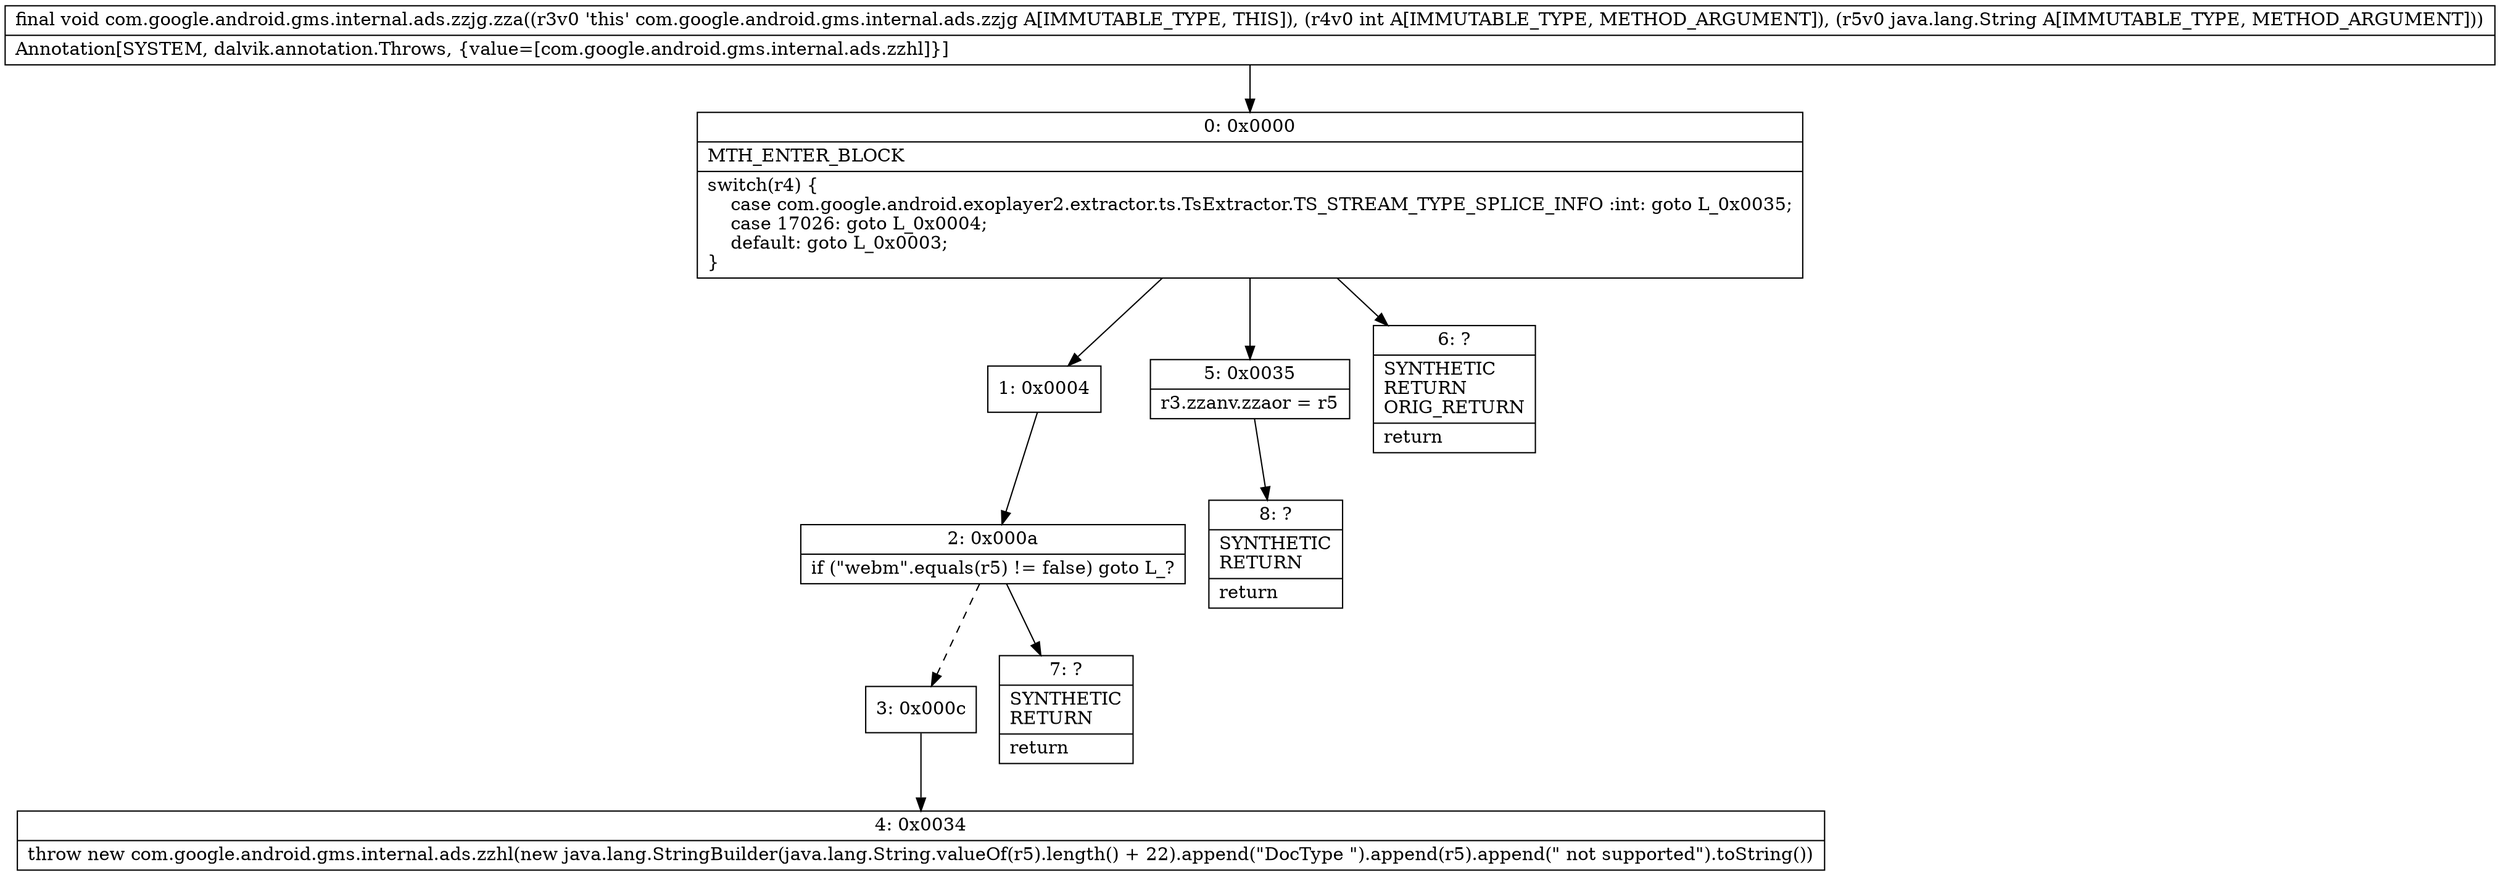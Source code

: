 digraph "CFG forcom.google.android.gms.internal.ads.zzjg.zza(ILjava\/lang\/String;)V" {
Node_0 [shape=record,label="{0\:\ 0x0000|MTH_ENTER_BLOCK\l|switch(r4) \{\l    case com.google.android.exoplayer2.extractor.ts.TsExtractor.TS_STREAM_TYPE_SPLICE_INFO :int: goto L_0x0035;\l    case 17026: goto L_0x0004;\l    default: goto L_0x0003;\l\}\l}"];
Node_1 [shape=record,label="{1\:\ 0x0004}"];
Node_2 [shape=record,label="{2\:\ 0x000a|if (\"webm\".equals(r5) != false) goto L_?\l}"];
Node_3 [shape=record,label="{3\:\ 0x000c}"];
Node_4 [shape=record,label="{4\:\ 0x0034|throw new com.google.android.gms.internal.ads.zzhl(new java.lang.StringBuilder(java.lang.String.valueOf(r5).length() + 22).append(\"DocType \").append(r5).append(\" not supported\").toString())\l}"];
Node_5 [shape=record,label="{5\:\ 0x0035|r3.zzanv.zzaor = r5\l}"];
Node_6 [shape=record,label="{6\:\ ?|SYNTHETIC\lRETURN\lORIG_RETURN\l|return\l}"];
Node_7 [shape=record,label="{7\:\ ?|SYNTHETIC\lRETURN\l|return\l}"];
Node_8 [shape=record,label="{8\:\ ?|SYNTHETIC\lRETURN\l|return\l}"];
MethodNode[shape=record,label="{final void com.google.android.gms.internal.ads.zzjg.zza((r3v0 'this' com.google.android.gms.internal.ads.zzjg A[IMMUTABLE_TYPE, THIS]), (r4v0 int A[IMMUTABLE_TYPE, METHOD_ARGUMENT]), (r5v0 java.lang.String A[IMMUTABLE_TYPE, METHOD_ARGUMENT]))  | Annotation[SYSTEM, dalvik.annotation.Throws, \{value=[com.google.android.gms.internal.ads.zzhl]\}]\l}"];
MethodNode -> Node_0;
Node_0 -> Node_1;
Node_0 -> Node_5;
Node_0 -> Node_6;
Node_1 -> Node_2;
Node_2 -> Node_3[style=dashed];
Node_2 -> Node_7;
Node_3 -> Node_4;
Node_5 -> Node_8;
}


